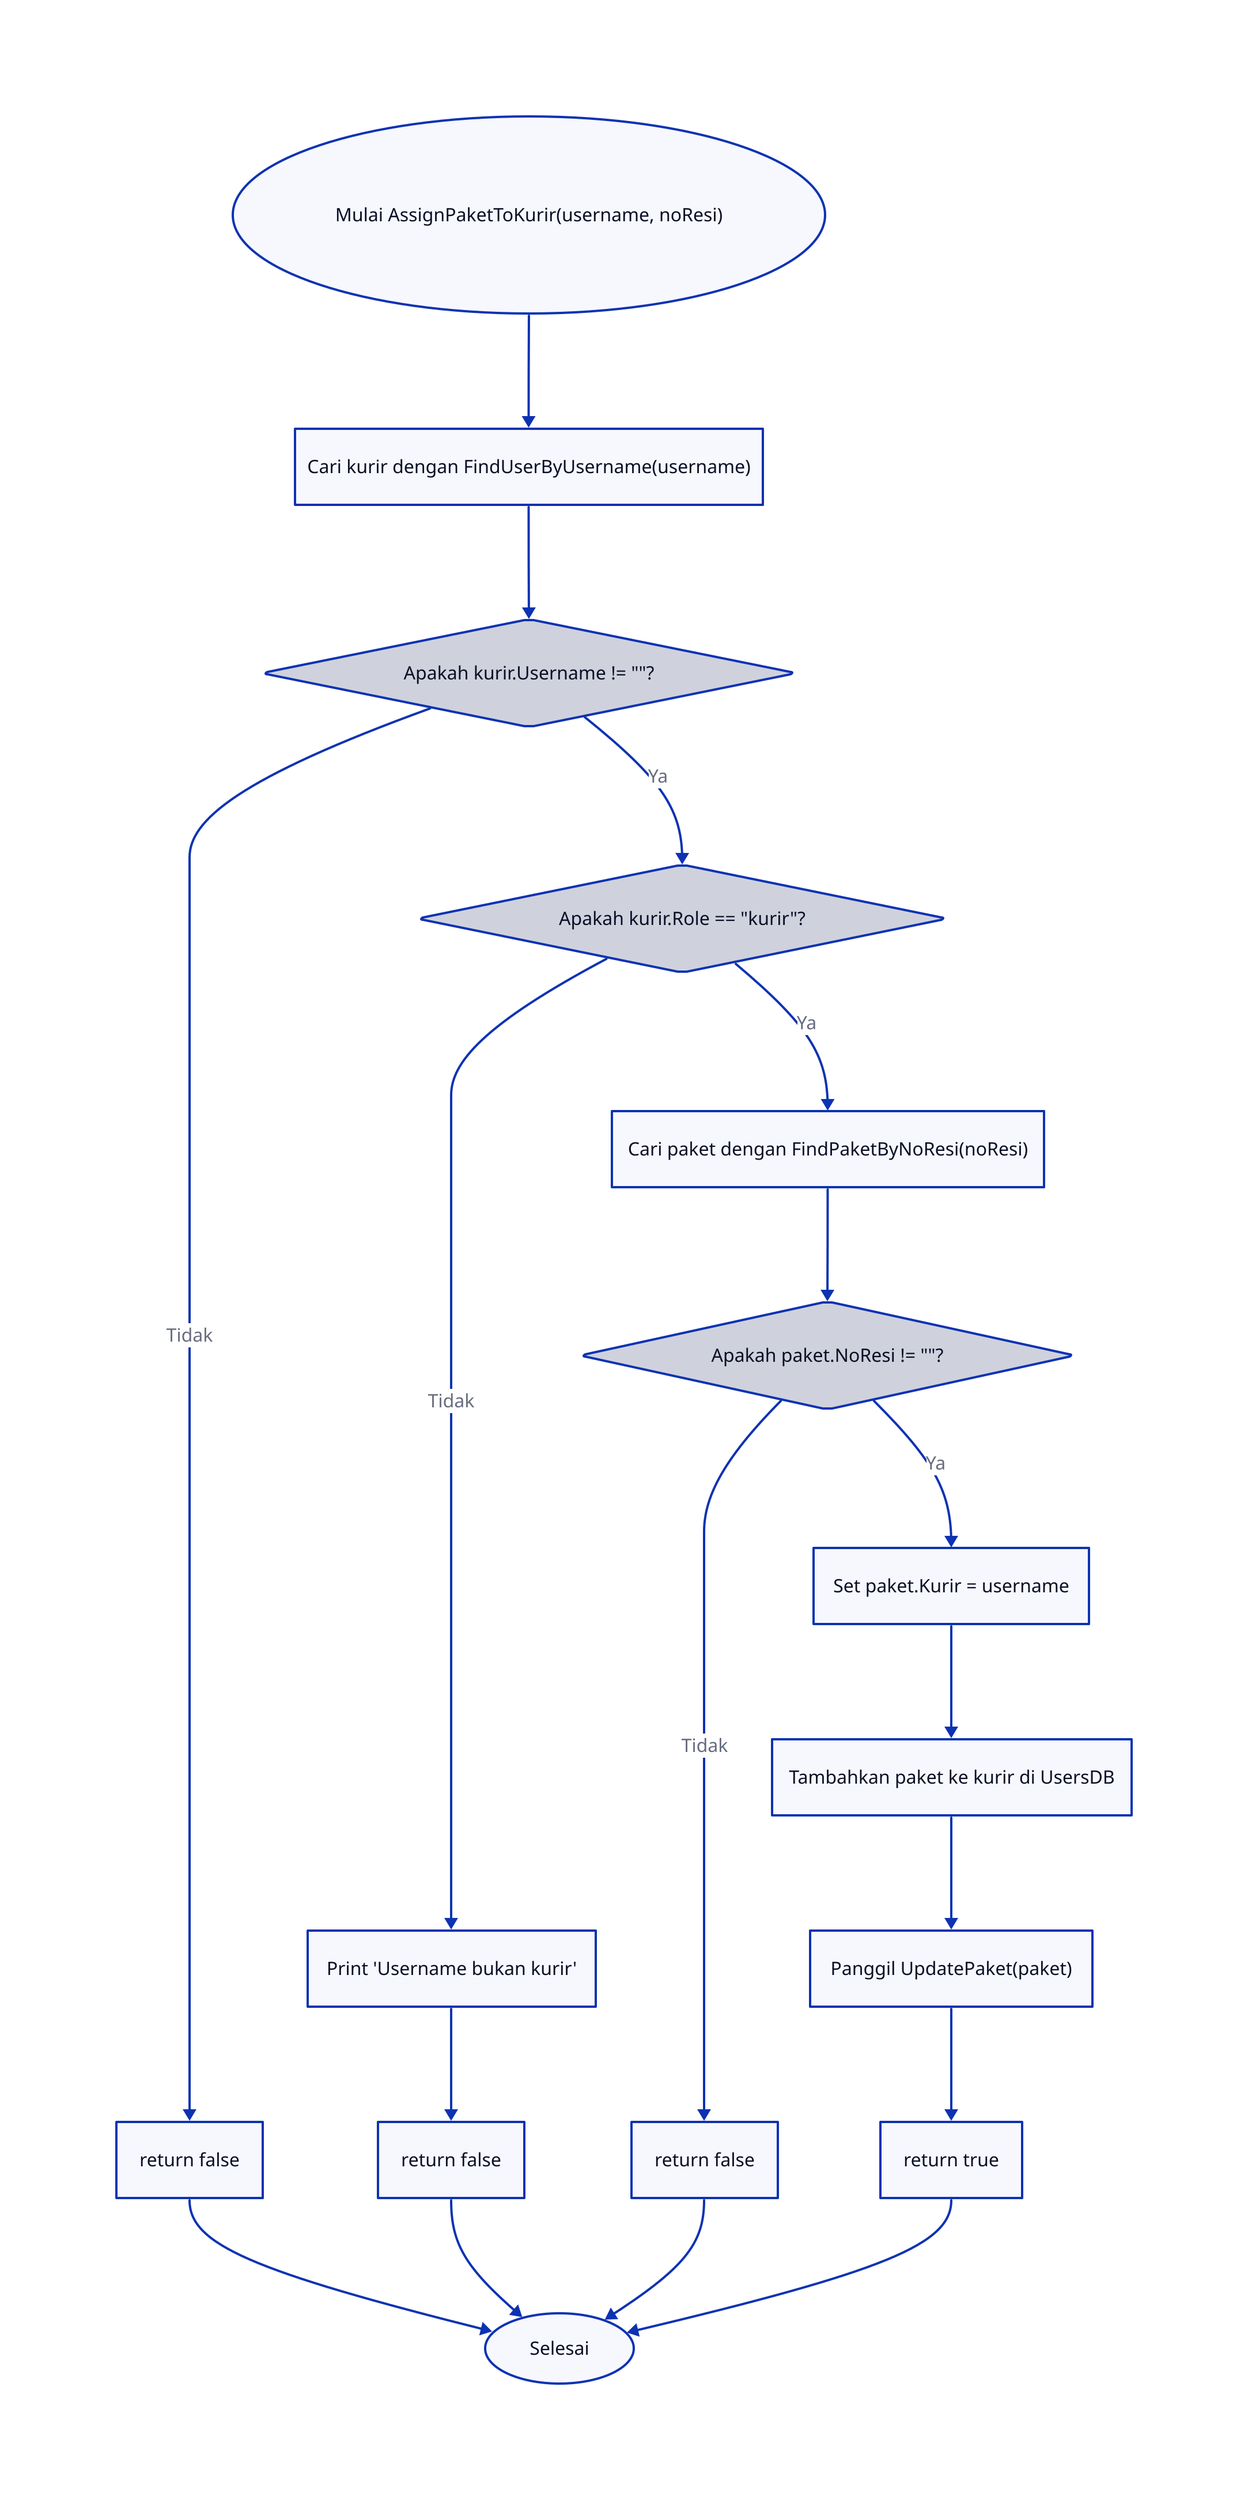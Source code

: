 direction: down

start: "Mulai AssignPaketToKurir(username, noResi)" {
  shape: oval
}

findUser: "Cari kurir dengan FindUserByUsername(username)" {
  shape: rectangle
}

cekUserExists: "Apakah kurir.Username != \"\"?" {
  shape: diamond
}

returnFalse1: "return false" {
  shape: rectangle
}

cekRole: "Apakah kurir.Role == \"kurir\"?" {
  shape: diamond
}

printNotCourier: "Print 'Username bukan kurir'" {
  shape: rectangle
}

returnFalse2: "return false" {
  shape: rectangle
}

findPaket: "Cari paket dengan FindPaketByNoResi(noResi)" {
  shape: rectangle
}

cekPaketExists: "Apakah paket.NoResi != \"\"?" {
  shape: diamond
}

returnFalse3: "return false" {
  shape: rectangle
}

assignPaket: "Set paket.Kurir = username" {
  shape: rectangle
}

updateUserPakets: "Tambahkan paket ke kurir di UsersDB" {
  shape: rectangle
}

updateDB: "Panggil UpdatePaket(paket)" {
  shape: rectangle
}

returnTrue: "return true" {
  shape: rectangle
}

end: "Selesai" {
  shape: oval
}

start -> findUser -> cekUserExists
cekUserExists -> returnFalse1: Tidak
cekUserExists -> cekRole: Ya

cekRole -> printNotCourier: Tidak
cekRole -> findPaket: Ya
printNotCourier -> returnFalse2

findPaket -> cekPaketExists
cekPaketExists -> returnFalse3: Tidak
cekPaketExists -> assignPaket: Ya

assignPaket -> updateUserPakets -> updateDB -> returnTrue -> end
returnFalse1 -> end
returnFalse2 -> end
returnFalse3 -> end
